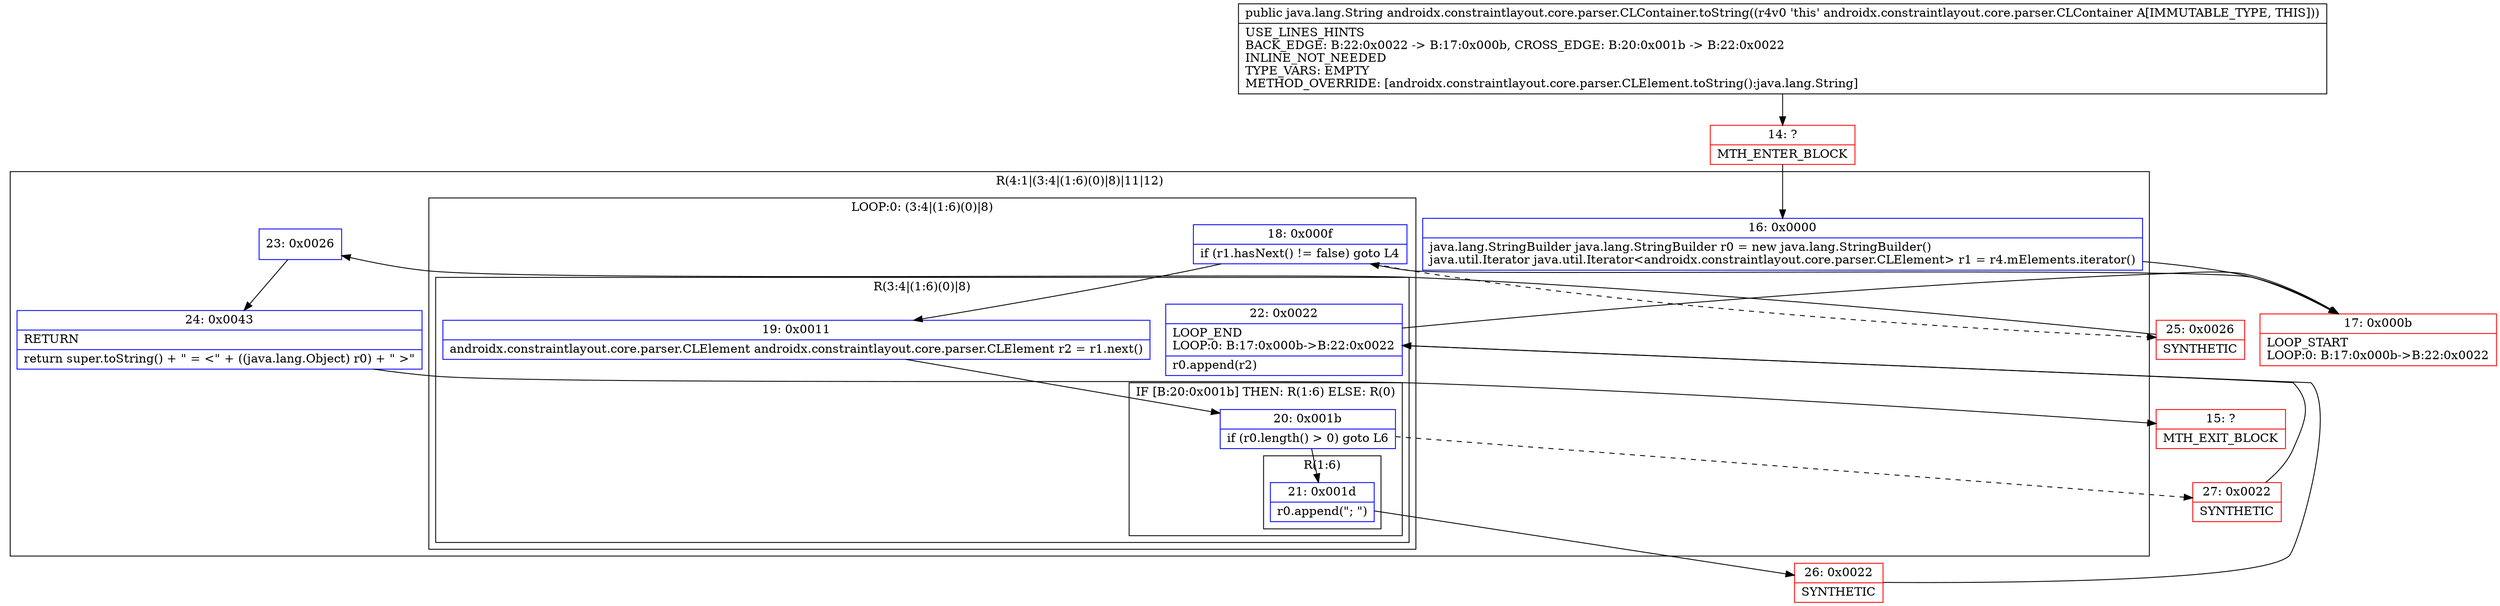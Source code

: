 digraph "CFG forandroidx.constraintlayout.core.parser.CLContainer.toString()Ljava\/lang\/String;" {
subgraph cluster_Region_400918346 {
label = "R(4:1|(3:4|(1:6)(0)|8)|11|12)";
node [shape=record,color=blue];
Node_16 [shape=record,label="{16\:\ 0x0000|java.lang.StringBuilder java.lang.StringBuilder r0 = new java.lang.StringBuilder()\ljava.util.Iterator java.util.Iterator\<androidx.constraintlayout.core.parser.CLElement\> r1 = r4.mElements.iterator()\l}"];
subgraph cluster_LoopRegion_1501886266 {
label = "LOOP:0: (3:4|(1:6)(0)|8)";
node [shape=record,color=blue];
Node_18 [shape=record,label="{18\:\ 0x000f|if (r1.hasNext() != false) goto L4\l}"];
subgraph cluster_Region_1650516971 {
label = "R(3:4|(1:6)(0)|8)";
node [shape=record,color=blue];
Node_19 [shape=record,label="{19\:\ 0x0011|androidx.constraintlayout.core.parser.CLElement androidx.constraintlayout.core.parser.CLElement r2 = r1.next()\l}"];
subgraph cluster_IfRegion_663305181 {
label = "IF [B:20:0x001b] THEN: R(1:6) ELSE: R(0)";
node [shape=record,color=blue];
Node_20 [shape=record,label="{20\:\ 0x001b|if (r0.length() \> 0) goto L6\l}"];
subgraph cluster_Region_1612626191 {
label = "R(1:6)";
node [shape=record,color=blue];
Node_21 [shape=record,label="{21\:\ 0x001d|r0.append(\"; \")\l}"];
}
subgraph cluster_Region_98532096 {
label = "R(0)";
node [shape=record,color=blue];
}
}
Node_22 [shape=record,label="{22\:\ 0x0022|LOOP_END\lLOOP:0: B:17:0x000b\-\>B:22:0x0022\l|r0.append(r2)\l}"];
}
}
Node_23 [shape=record,label="{23\:\ 0x0026}"];
Node_24 [shape=record,label="{24\:\ 0x0043|RETURN\l|return super.toString() + \" = \<\" + ((java.lang.Object) r0) + \" \>\"\l}"];
}
Node_14 [shape=record,color=red,label="{14\:\ ?|MTH_ENTER_BLOCK\l}"];
Node_17 [shape=record,color=red,label="{17\:\ 0x000b|LOOP_START\lLOOP:0: B:17:0x000b\-\>B:22:0x0022\l}"];
Node_26 [shape=record,color=red,label="{26\:\ 0x0022|SYNTHETIC\l}"];
Node_27 [shape=record,color=red,label="{27\:\ 0x0022|SYNTHETIC\l}"];
Node_25 [shape=record,color=red,label="{25\:\ 0x0026|SYNTHETIC\l}"];
Node_15 [shape=record,color=red,label="{15\:\ ?|MTH_EXIT_BLOCK\l}"];
MethodNode[shape=record,label="{public java.lang.String androidx.constraintlayout.core.parser.CLContainer.toString((r4v0 'this' androidx.constraintlayout.core.parser.CLContainer A[IMMUTABLE_TYPE, THIS]))  | USE_LINES_HINTS\lBACK_EDGE: B:22:0x0022 \-\> B:17:0x000b, CROSS_EDGE: B:20:0x001b \-\> B:22:0x0022\lINLINE_NOT_NEEDED\lTYPE_VARS: EMPTY\lMETHOD_OVERRIDE: [androidx.constraintlayout.core.parser.CLElement.toString():java.lang.String]\l}"];
MethodNode -> Node_14;Node_16 -> Node_17;
Node_18 -> Node_19;
Node_18 -> Node_25[style=dashed];
Node_19 -> Node_20;
Node_20 -> Node_21;
Node_20 -> Node_27[style=dashed];
Node_21 -> Node_26;
Node_22 -> Node_17;
Node_23 -> Node_24;
Node_24 -> Node_15;
Node_14 -> Node_16;
Node_17 -> Node_18;
Node_26 -> Node_22;
Node_27 -> Node_22;
Node_25 -> Node_23;
}

